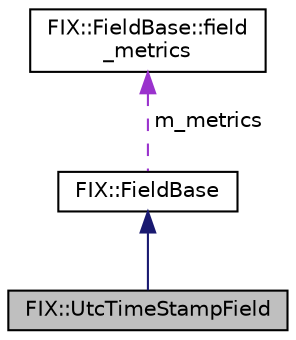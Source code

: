 digraph "FIX::UtcTimeStampField"
{
  edge [fontname="Helvetica",fontsize="10",labelfontname="Helvetica",labelfontsize="10"];
  node [fontname="Helvetica",fontsize="10",shape=record];
  Node2 [label="FIX::UtcTimeStampField",height=0.2,width=0.4,color="black", fillcolor="grey75", style="filled", fontcolor="black"];
  Node3 -> Node2 [dir="back",color="midnightblue",fontsize="10",style="solid",fontname="Helvetica"];
  Node3 [label="FIX::FieldBase",height=0.2,width=0.4,color="black", fillcolor="white", style="filled",URL="$class_f_i_x_1_1_field_base.html",tooltip="Base representation of all Field classes. "];
  Node4 -> Node3 [dir="back",color="darkorchid3",fontsize="10",style="dashed",label=" m_metrics" ,fontname="Helvetica"];
  Node4 [label="FIX::FieldBase::field\l_metrics",height=0.2,width=0.4,color="black", fillcolor="white", style="filled",URL="$class_f_i_x_1_1_field_base_1_1field__metrics.html",tooltip="Class used to store field metrics like total length and checksum. "];
}
